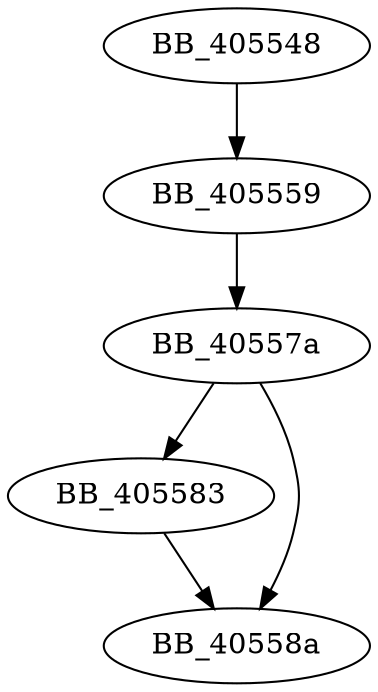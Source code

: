 DiGraph ___crtLCMapStringA{
BB_405548->BB_405559
BB_405559->BB_40557a
BB_40557a->BB_405583
BB_40557a->BB_40558a
BB_405583->BB_40558a
}
